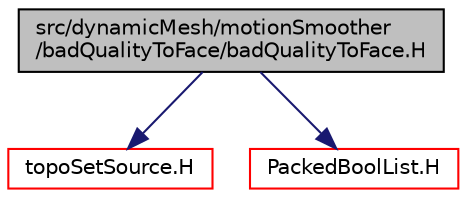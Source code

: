 digraph "src/dynamicMesh/motionSmoother/badQualityToFace/badQualityToFace.H"
{
  bgcolor="transparent";
  edge [fontname="Helvetica",fontsize="10",labelfontname="Helvetica",labelfontsize="10"];
  node [fontname="Helvetica",fontsize="10",shape=record];
  Node0 [label="src/dynamicMesh/motionSmoother\l/badQualityToFace/badQualityToFace.H",height=0.2,width=0.4,color="black", fillcolor="grey75", style="filled", fontcolor="black"];
  Node0 -> Node1 [color="midnightblue",fontsize="10",style="solid",fontname="Helvetica"];
  Node1 [label="topoSetSource.H",height=0.2,width=0.4,color="red",URL="$a08852.html"];
  Node0 -> Node160 [color="midnightblue",fontsize="10",style="solid",fontname="Helvetica"];
  Node160 [label="PackedBoolList.H",height=0.2,width=0.4,color="red",URL="$a09398.html"];
}
